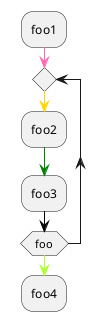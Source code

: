 {
  "sha1": "psckci6febfjczdpex8na08vv4dpql2",
  "insertion": {
    "when": "2024-06-04T17:28:41.647Z",
    "user": "plantuml@gmail.com"
  }
}
@startuml
:foo1;
-[#hotpink]->
repeat
  -[#gold]->
  :foo2;
  -[#green]->
  :foo3;
  -[#black]->
repeatwhile (foo)
-[#greenyellow]->
:foo4;
@enduml
